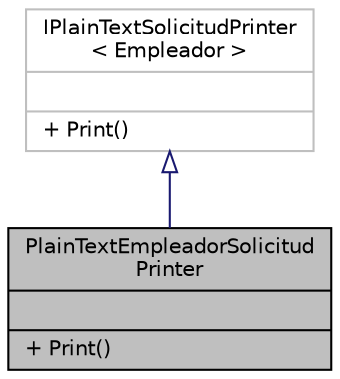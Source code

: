 digraph "PlainTextEmpleadorSolicitudPrinter"
{
 // INTERACTIVE_SVG=YES
 // LATEX_PDF_SIZE
  edge [fontname="Helvetica",fontsize="10",labelfontname="Helvetica",labelfontsize="10"];
  node [fontname="Helvetica",fontsize="10",shape=record];
  Node1 [label="{PlainTextEmpleadorSolicitud\lPrinter\n||+ Print()\l}",height=0.2,width=0.4,color="black", fillcolor="grey75", style="filled", fontcolor="black",tooltip=" "];
  Node2 -> Node1 [dir="back",color="midnightblue",fontsize="10",style="solid",arrowtail="onormal",fontname="Helvetica"];
  Node2 [label="{IPlainTextSolicitudPrinter\l\< Empleador \>\n||+ Print()\l}",height=0.2,width=0.4,color="grey75", fillcolor="white", style="filled",URL="$interfaceIPlainTextSolicitudPrinter.html",tooltip=" "];
}
